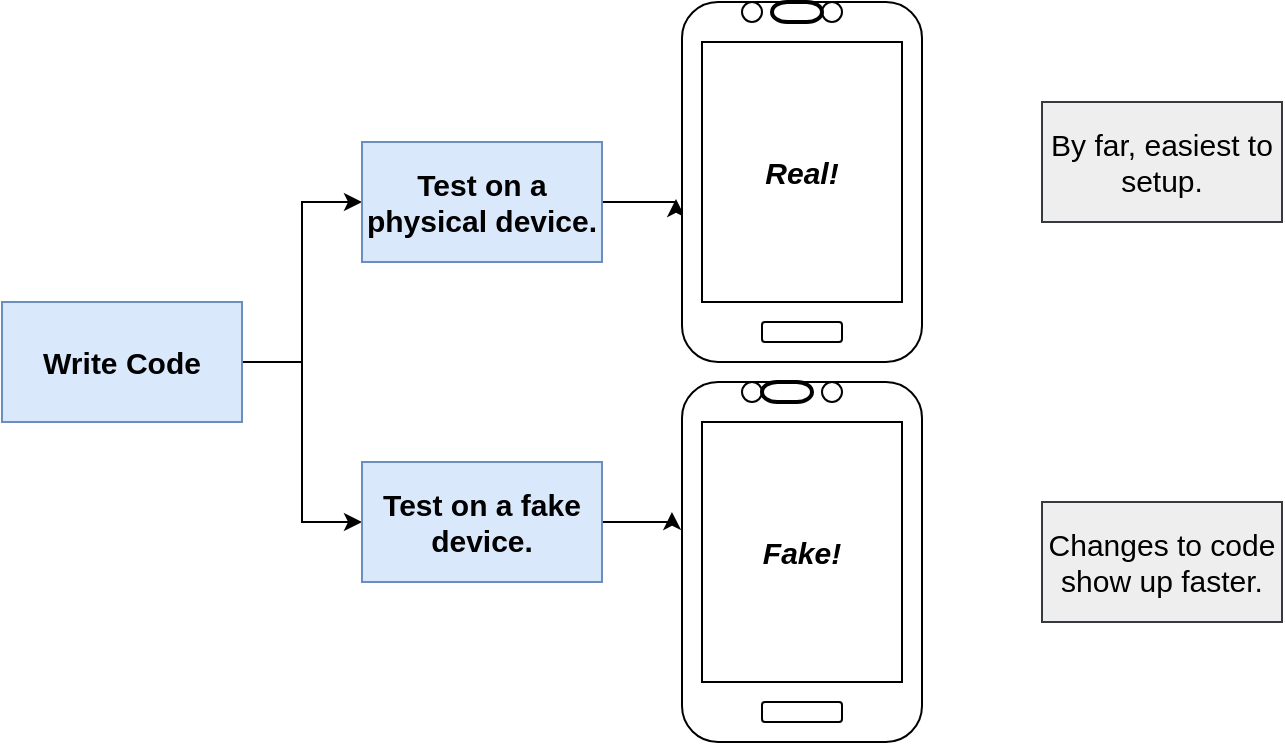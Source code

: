 <mxfile version="15.8.7" type="device"><diagram id="pN0MuURYE-nc5msKzTH9" name="Page-1"><mxGraphModel dx="1012" dy="566" grid="1" gridSize="10" guides="1" tooltips="1" connect="1" arrows="1" fold="1" page="1" pageScale="1" pageWidth="827" pageHeight="1169" math="0" shadow="0"><root><mxCell id="0"/><mxCell id="1" parent="0"/><mxCell id="u5uGhBA1ztZQJk6iVZCW-4" style="edgeStyle=orthogonalEdgeStyle;rounded=0;orthogonalLoop=1;jettySize=auto;html=1;exitX=1;exitY=0.5;exitDx=0;exitDy=0;fontSize=15;entryX=0;entryY=0.5;entryDx=0;entryDy=0;" edge="1" parent="1" source="u5uGhBA1ztZQJk6iVZCW-1" target="u5uGhBA1ztZQJk6iVZCW-2"><mxGeometry relative="1" as="geometry"><mxPoint y="220" as="targetPoint"/></mxGeometry></mxCell><mxCell id="u5uGhBA1ztZQJk6iVZCW-5" style="edgeStyle=orthogonalEdgeStyle;rounded=0;orthogonalLoop=1;jettySize=auto;html=1;entryX=0;entryY=0.5;entryDx=0;entryDy=0;fontSize=15;" edge="1" parent="1" source="u5uGhBA1ztZQJk6iVZCW-1" target="u5uGhBA1ztZQJk6iVZCW-3"><mxGeometry relative="1" as="geometry"/></mxCell><mxCell id="u5uGhBA1ztZQJk6iVZCW-1" value="&lt;b&gt;&lt;font style=&quot;font-size: 15px&quot;&gt;Write Code&lt;/font&gt;&lt;/b&gt;" style="rounded=0;whiteSpace=wrap;html=1;fillColor=#dae8fc;strokeColor=#6c8ebf;" vertex="1" parent="1"><mxGeometry x="-140" y="260" width="120" height="60" as="geometry"/></mxCell><mxCell id="u5uGhBA1ztZQJk6iVZCW-11" style="edgeStyle=orthogonalEdgeStyle;rounded=0;orthogonalLoop=1;jettySize=auto;html=1;exitX=1;exitY=0.5;exitDx=0;exitDy=0;entryX=-0.025;entryY=0.547;entryDx=0;entryDy=0;entryPerimeter=0;fontSize=15;" edge="1" parent="1" source="u5uGhBA1ztZQJk6iVZCW-2" target="u5uGhBA1ztZQJk6iVZCW-7"><mxGeometry relative="1" as="geometry"/></mxCell><mxCell id="u5uGhBA1ztZQJk6iVZCW-2" value="&lt;b&gt;Test on a physical device.&lt;/b&gt;" style="rounded=0;whiteSpace=wrap;html=1;fontSize=15;fillColor=#dae8fc;strokeColor=#6c8ebf;" vertex="1" parent="1"><mxGeometry x="40" y="180" width="120" height="60" as="geometry"/></mxCell><mxCell id="u5uGhBA1ztZQJk6iVZCW-15" style="edgeStyle=orthogonalEdgeStyle;rounded=0;orthogonalLoop=1;jettySize=auto;html=1;exitX=1;exitY=0.5;exitDx=0;exitDy=0;entryX=-0.042;entryY=0.361;entryDx=0;entryDy=0;entryPerimeter=0;fontSize=15;" edge="1" parent="1" source="u5uGhBA1ztZQJk6iVZCW-3" target="u5uGhBA1ztZQJk6iVZCW-9"><mxGeometry relative="1" as="geometry"/></mxCell><mxCell id="u5uGhBA1ztZQJk6iVZCW-3" value="&lt;b&gt;Test on a fake device.&lt;/b&gt;" style="rounded=0;whiteSpace=wrap;html=1;fontSize=15;fillColor=#dae8fc;strokeColor=#6c8ebf;" vertex="1" parent="1"><mxGeometry x="40" y="340" width="120" height="60" as="geometry"/></mxCell><mxCell id="u5uGhBA1ztZQJk6iVZCW-7" value="" style="rounded=1;whiteSpace=wrap;html=1;fontSize=15;" vertex="1" parent="1"><mxGeometry x="200" y="110" width="120" height="180" as="geometry"/></mxCell><mxCell id="u5uGhBA1ztZQJk6iVZCW-9" value="" style="rounded=1;whiteSpace=wrap;html=1;fontSize=15;" vertex="1" parent="1"><mxGeometry x="200" y="300" width="120" height="180" as="geometry"/></mxCell><mxCell id="u5uGhBA1ztZQJk6iVZCW-16" value="&lt;i&gt;&lt;b&gt;Real!&lt;/b&gt;&lt;/i&gt;" style="rounded=0;whiteSpace=wrap;html=1;fontSize=15;" vertex="1" parent="1"><mxGeometry x="210" y="130" width="100" height="130" as="geometry"/></mxCell><mxCell id="u5uGhBA1ztZQJk6iVZCW-17" value="&lt;b&gt;&lt;i&gt;Fake!&lt;/i&gt;&lt;/b&gt;" style="rounded=0;whiteSpace=wrap;html=1;fontSize=15;" vertex="1" parent="1"><mxGeometry x="210" y="320" width="100" height="130" as="geometry"/></mxCell><mxCell id="u5uGhBA1ztZQJk6iVZCW-21" value="" style="rounded=1;whiteSpace=wrap;html=1;fontSize=15;strokeColor=default;strokeWidth=1;gradientColor=none;" vertex="1" parent="1"><mxGeometry x="240" y="270" width="40" height="10" as="geometry"/></mxCell><mxCell id="u5uGhBA1ztZQJk6iVZCW-23" value="" style="rounded=1;whiteSpace=wrap;html=1;fontSize=15;strokeColor=default;strokeWidth=1;gradientColor=none;" vertex="1" parent="1"><mxGeometry x="240" y="460" width="40" height="10" as="geometry"/></mxCell><mxCell id="u5uGhBA1ztZQJk6iVZCW-30" value="" style="ellipse;whiteSpace=wrap;html=1;aspect=fixed;rounded=1;fontSize=15;strokeColor=default;strokeWidth=1;gradientColor=none;" vertex="1" parent="1"><mxGeometry x="230" y="110" width="10" height="10" as="geometry"/></mxCell><mxCell id="u5uGhBA1ztZQJk6iVZCW-31" value="" style="ellipse;whiteSpace=wrap;html=1;aspect=fixed;rounded=1;fontSize=15;strokeColor=default;strokeWidth=1;gradientColor=none;" vertex="1" parent="1"><mxGeometry x="270" y="110" width="10" height="10" as="geometry"/></mxCell><mxCell id="u5uGhBA1ztZQJk6iVZCW-34" value="" style="ellipse;whiteSpace=wrap;html=1;aspect=fixed;rounded=1;fontSize=15;strokeColor=default;strokeWidth=1;gradientColor=none;" vertex="1" parent="1"><mxGeometry x="230" y="300" width="10" height="10" as="geometry"/></mxCell><mxCell id="u5uGhBA1ztZQJk6iVZCW-35" value="" style="ellipse;whiteSpace=wrap;html=1;aspect=fixed;rounded=1;fontSize=15;strokeColor=default;strokeWidth=1;gradientColor=none;" vertex="1" parent="1"><mxGeometry x="270" y="300" width="10" height="10" as="geometry"/></mxCell><mxCell id="u5uGhBA1ztZQJk6iVZCW-41" value="" style="strokeWidth=2;html=1;shape=mxgraph.flowchart.terminator;whiteSpace=wrap;rounded=1;fontSize=15;" vertex="1" parent="1"><mxGeometry x="245" y="110" width="25" height="10" as="geometry"/></mxCell><mxCell id="u5uGhBA1ztZQJk6iVZCW-42" value="" style="strokeWidth=2;html=1;shape=mxgraph.flowchart.terminator;whiteSpace=wrap;rounded=1;fontSize=15;" vertex="1" parent="1"><mxGeometry x="240" y="300" width="25" height="10" as="geometry"/></mxCell><mxCell id="u5uGhBA1ztZQJk6iVZCW-43" value="By far, easiest to setup." style="rounded=0;whiteSpace=wrap;html=1;fontSize=15;strokeColor=#36393d;strokeWidth=1;fillColor=#eeeeee;" vertex="1" parent="1"><mxGeometry x="380" y="160" width="120" height="60" as="geometry"/></mxCell><mxCell id="u5uGhBA1ztZQJk6iVZCW-44" value="Changes to code show up faster." style="rounded=0;whiteSpace=wrap;html=1;fontSize=15;strokeColor=#36393d;strokeWidth=1;fillColor=#eeeeee;" vertex="1" parent="1"><mxGeometry x="380" y="360" width="120" height="60" as="geometry"/></mxCell></root></mxGraphModel></diagram></mxfile>